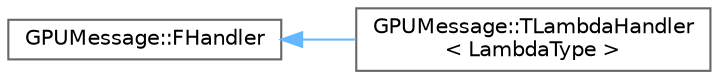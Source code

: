digraph "Graphical Class Hierarchy"
{
 // INTERACTIVE_SVG=YES
 // LATEX_PDF_SIZE
  bgcolor="transparent";
  edge [fontname=Helvetica,fontsize=10,labelfontname=Helvetica,labelfontsize=10];
  node [fontname=Helvetica,fontsize=10,shape=box,height=0.2,width=0.4];
  rankdir="LR";
  Node0 [id="Node000000",label="GPUMessage::FHandler",height=0.2,width=0.4,color="grey40", fillcolor="white", style="filled",URL="$d0/df7/classGPUMessage_1_1FHandler.html",tooltip="Base class persistent handler for receiving messages."];
  Node0 -> Node1 [id="edge5241_Node000000_Node000001",dir="back",color="steelblue1",style="solid",tooltip=" "];
  Node1 [id="Node000001",label="GPUMessage::TLambdaHandler\l\< LambdaType \>",height=0.2,width=0.4,color="grey40", fillcolor="white", style="filled",URL="$dc/d3b/classGPUMessage_1_1TLambdaHandler.html",tooltip="Lambda persistent handler which calls the provided lambda when a message is received."];
}
